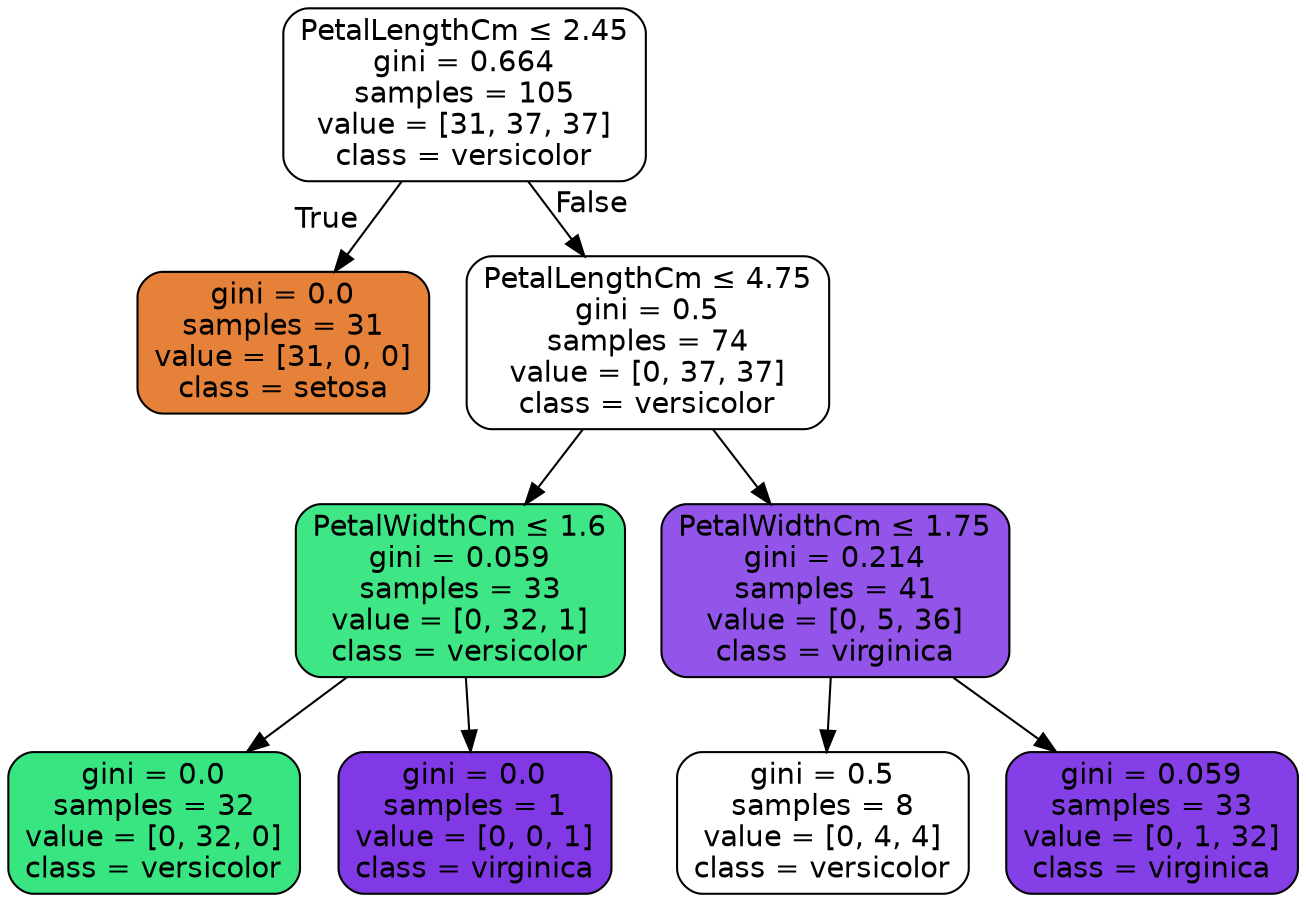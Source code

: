 digraph Tree {
node [shape=box, style="filled, rounded", color="black", fontname="helvetica"] ;
edge [fontname="helvetica"] ;
0 [label=<PetalLengthCm &le; 2.45<br/>gini = 0.664<br/>samples = 105<br/>value = [31, 37, 37]<br/>class = versicolor>, fillcolor="#ffffff"] ;
1 [label=<gini = 0.0<br/>samples = 31<br/>value = [31, 0, 0]<br/>class = setosa>, fillcolor="#e58139"] ;
0 -> 1 [labeldistance=2.5, labelangle=45, headlabel="True"] ;
2 [label=<PetalLengthCm &le; 4.75<br/>gini = 0.5<br/>samples = 74<br/>value = [0, 37, 37]<br/>class = versicolor>, fillcolor="#ffffff"] ;
0 -> 2 [labeldistance=2.5, labelangle=-45, headlabel="False"] ;
3 [label=<PetalWidthCm &le; 1.6<br/>gini = 0.059<br/>samples = 33<br/>value = [0, 32, 1]<br/>class = versicolor>, fillcolor="#3fe685"] ;
2 -> 3 ;
4 [label=<gini = 0.0<br/>samples = 32<br/>value = [0, 32, 0]<br/>class = versicolor>, fillcolor="#39e581"] ;
3 -> 4 ;
5 [label=<gini = 0.0<br/>samples = 1<br/>value = [0, 0, 1]<br/>class = virginica>, fillcolor="#8139e5"] ;
3 -> 5 ;
6 [label=<PetalWidthCm &le; 1.75<br/>gini = 0.214<br/>samples = 41<br/>value = [0, 5, 36]<br/>class = virginica>, fillcolor="#9254e9"] ;
2 -> 6 ;
7 [label=<gini = 0.5<br/>samples = 8<br/>value = [0, 4, 4]<br/>class = versicolor>, fillcolor="#ffffff"] ;
6 -> 7 ;
8 [label=<gini = 0.059<br/>samples = 33<br/>value = [0, 1, 32]<br/>class = virginica>, fillcolor="#853fe6"] ;
6 -> 8 ;
}
